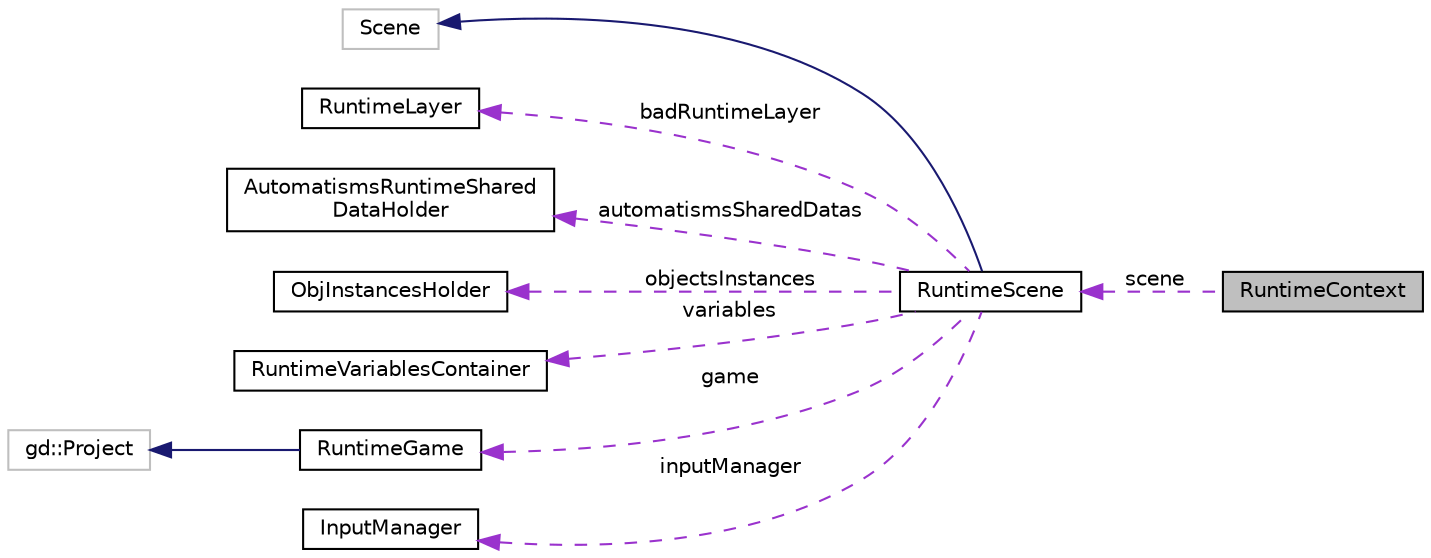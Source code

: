 digraph "RuntimeContext"
{
  edge [fontname="Helvetica",fontsize="10",labelfontname="Helvetica",labelfontsize="10"];
  node [fontname="Helvetica",fontsize="10",shape=record];
  rankdir="LR";
  Node1 [label="RuntimeContext",height=0.2,width=0.4,color="black", fillcolor="grey75", style="filled", fontcolor="black"];
  Node2 -> Node1 [dir="back",color="darkorchid3",fontsize="10",style="dashed",label=" scene" ,fontname="Helvetica"];
  Node2 [label="RuntimeScene",height=0.2,width=0.4,color="black", fillcolor="white", style="filled",URL="$d7/d7f/class_runtime_scene.html",tooltip="Represents a scene being played. "];
  Node3 -> Node2 [dir="back",color="midnightblue",fontsize="10",style="solid",fontname="Helvetica"];
  Node3 [label="Scene",height=0.2,width=0.4,color="grey75", fillcolor="white", style="filled"];
  Node4 -> Node2 [dir="back",color="darkorchid3",fontsize="10",style="dashed",label=" badRuntimeLayer" ,fontname="Helvetica"];
  Node4 [label="RuntimeLayer",height=0.2,width=0.4,color="black", fillcolor="white", style="filled",URL="$dd/daf/class_runtime_layer.html",tooltip="A layer of a layout, used to display objects using RuntimeCamera. "];
  Node5 -> Node2 [dir="back",color="darkorchid3",fontsize="10",style="dashed",label=" automatismsSharedDatas" ,fontname="Helvetica"];
  Node5 [label="AutomatismsRuntimeShared\lDataHolder",height=0.2,width=0.4,color="black", fillcolor="white", style="filled",URL="$d1/dca/class_automatisms_runtime_shared_data_holder.html",tooltip="Contains all the shared data of the automatisms of a RuntimeScene. "];
  Node6 -> Node2 [dir="back",color="darkorchid3",fontsize="10",style="dashed",label=" objectsInstances" ,fontname="Helvetica"];
  Node6 [label="ObjInstancesHolder",height=0.2,width=0.4,color="black", fillcolor="white", style="filled",URL="$d3/de4/class_obj_instances_holder.html",tooltip="Contains lists of objects classified by the name of the objects. "];
  Node7 -> Node2 [dir="back",color="darkorchid3",fontsize="10",style="dashed",label=" variables" ,fontname="Helvetica"];
  Node7 [label="RuntimeVariablesContainer",height=0.2,width=0.4,color="black", fillcolor="white", style="filled",URL="$d3/de0/class_runtime_variables_container.html",tooltip="Container for gd::Variable used at by games at runtime. "];
  Node8 -> Node2 [dir="back",color="darkorchid3",fontsize="10",style="dashed",label=" game" ,fontname="Helvetica"];
  Node8 [label="RuntimeGame",height=0.2,width=0.4,color="black", fillcolor="white", style="filled",URL="$d8/ddb/class_runtime_game.html",tooltip="Represents a game being played. "];
  Node9 -> Node8 [dir="back",color="midnightblue",fontsize="10",style="solid",fontname="Helvetica"];
  Node9 [label="gd::Project",height=0.2,width=0.4,color="grey75", fillcolor="white", style="filled"];
  Node10 -> Node2 [dir="back",color="darkorchid3",fontsize="10",style="dashed",label=" inputManager" ,fontname="Helvetica"];
  Node10 [label="InputManager",height=0.2,width=0.4,color="black", fillcolor="white", style="filled",URL="$df/dd1/class_input_manager.html",tooltip="Manage the events and mouse, keyboard and touches inputs of a sf::Window. "];
}
